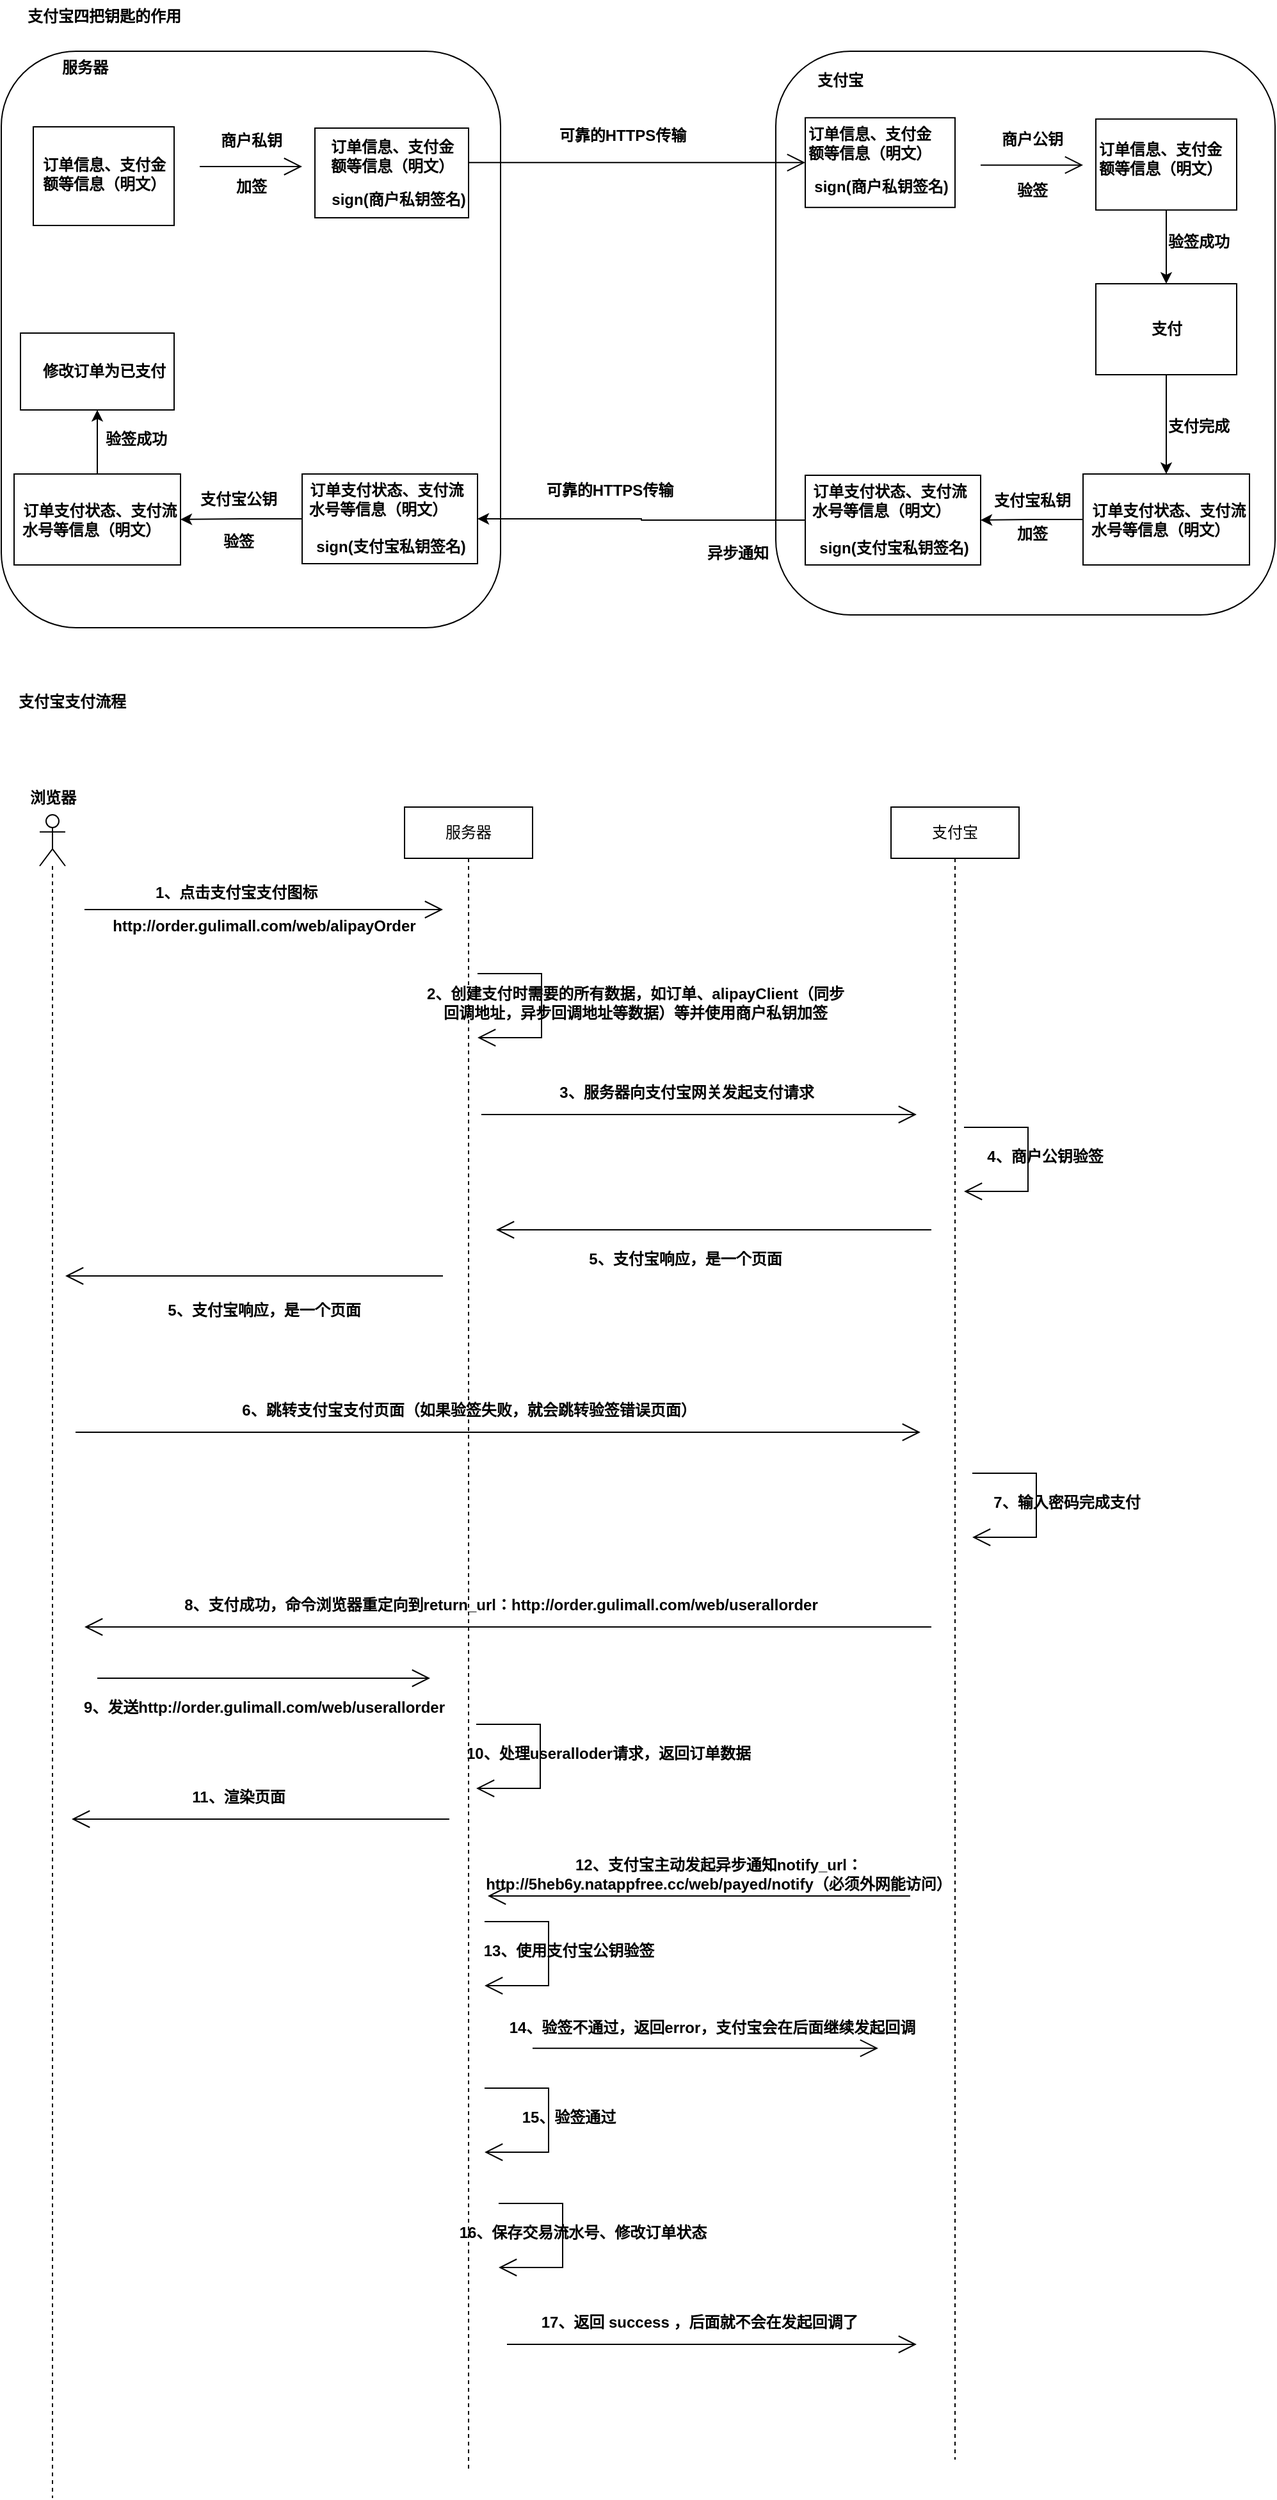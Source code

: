 <mxfile version="21.3.2" type="github">
  <diagram name="第 1 页" id="V0CLP1AJc3eMLi_e2w1N">
    <mxGraphModel dx="1798" dy="1232" grid="1" gridSize="10" guides="1" tooltips="1" connect="1" arrows="1" fold="1" page="1" pageScale="1" pageWidth="827" pageHeight="1169" math="0" shadow="0">
      <root>
        <mxCell id="0" />
        <mxCell id="1" parent="0" />
        <mxCell id="Gzzt9cg2-Gzr6qvwIWBU-1" value="" style="rounded=1;whiteSpace=wrap;html=1;" parent="1" vertex="1">
          <mxGeometry x="55" y="90" width="390" height="450" as="geometry" />
        </mxCell>
        <mxCell id="Gzzt9cg2-Gzr6qvwIWBU-3" value="服务器" style="text;align=center;fontStyle=1;verticalAlign=middle;spacingLeft=3;spacingRight=3;strokeColor=none;rotatable=0;points=[[0,0.5],[1,0.5]];portConstraint=eastwest;html=1;" parent="1" vertex="1">
          <mxGeometry x="80" y="90" width="80" height="26" as="geometry" />
        </mxCell>
        <mxCell id="Gzzt9cg2-Gzr6qvwIWBU-4" value="" style="rounded=1;whiteSpace=wrap;html=1;" parent="1" vertex="1">
          <mxGeometry x="660" y="90" width="390" height="440" as="geometry" />
        </mxCell>
        <mxCell id="Gzzt9cg2-Gzr6qvwIWBU-5" value="支付宝" style="text;align=center;fontStyle=1;verticalAlign=middle;spacingLeft=3;spacingRight=3;strokeColor=none;rotatable=0;points=[[0,0.5],[1,0.5]];portConstraint=eastwest;html=1;" parent="1" vertex="1">
          <mxGeometry x="670" y="99.91" width="80" height="26" as="geometry" />
        </mxCell>
        <mxCell id="Gzzt9cg2-Gzr6qvwIWBU-11" value="支付宝四把钥匙的作用" style="text;align=center;fontStyle=1;verticalAlign=middle;spacingLeft=3;spacingRight=3;strokeColor=none;rotatable=0;points=[[0,0.5],[1,0.5]];portConstraint=eastwest;html=1;" parent="1" vertex="1">
          <mxGeometry x="95" y="50" width="80" height="26" as="geometry" />
        </mxCell>
        <mxCell id="Gzzt9cg2-Gzr6qvwIWBU-13" value="商户私钥" style="text;align=center;fontStyle=1;verticalAlign=middle;spacingLeft=3;spacingRight=3;strokeColor=none;rotatable=0;points=[[0,0.5],[1,0.5]];portConstraint=eastwest;html=1;" parent="1" vertex="1">
          <mxGeometry x="210" y="147" width="80" height="26" as="geometry" />
        </mxCell>
        <mxCell id="Gzzt9cg2-Gzr6qvwIWBU-17" value="" style="rounded=0;whiteSpace=wrap;html=1;" parent="1" vertex="1">
          <mxGeometry x="300" y="150" width="120" height="70" as="geometry" />
        </mxCell>
        <mxCell id="Gzzt9cg2-Gzr6qvwIWBU-19" value="订单信息、支付金&lt;br style=&quot;border-color: var(--border-color);&quot;&gt;额等信息（明文）" style="text;align=center;fontStyle=1;verticalAlign=middle;spacingLeft=3;spacingRight=3;strokeColor=none;rotatable=0;points=[[0,0.5],[1,0.5]];portConstraint=eastwest;html=1;" parent="1" vertex="1">
          <mxGeometry x="320" y="158.91" width="80" height="26" as="geometry" />
        </mxCell>
        <mxCell id="Gzzt9cg2-Gzr6qvwIWBU-20" value="sign(商户私钥签名)" style="text;align=center;fontStyle=1;verticalAlign=middle;spacingLeft=3;spacingRight=3;strokeColor=none;rotatable=0;points=[[0,0.5],[1,0.5]];portConstraint=eastwest;html=1;" parent="1" vertex="1">
          <mxGeometry x="325" y="193" width="80" height="26" as="geometry" />
        </mxCell>
        <mxCell id="Gzzt9cg2-Gzr6qvwIWBU-26" value="可靠的HTTPS传输" style="text;align=center;fontStyle=1;verticalAlign=middle;spacingLeft=3;spacingRight=3;strokeColor=none;rotatable=0;points=[[0,0.5],[1,0.5]];portConstraint=eastwest;html=1;" parent="1" vertex="1">
          <mxGeometry x="500" y="142.91" width="80" height="26" as="geometry" />
        </mxCell>
        <mxCell id="Gzzt9cg2-Gzr6qvwIWBU-29" value="" style="rounded=0;whiteSpace=wrap;html=1;" parent="1" vertex="1">
          <mxGeometry x="80" y="149" width="110" height="77" as="geometry" />
        </mxCell>
        <mxCell id="Gzzt9cg2-Gzr6qvwIWBU-30" value="订单信息、支付金&lt;br&gt;额等信息（明文）" style="text;align=center;fontStyle=1;verticalAlign=middle;spacingLeft=3;spacingRight=3;strokeColor=none;rotatable=0;points=[[0,0.5],[1,0.5]];portConstraint=eastwest;html=1;" parent="1" vertex="1">
          <mxGeometry x="95" y="173" width="80" height="26" as="geometry" />
        </mxCell>
        <mxCell id="Gzzt9cg2-Gzr6qvwIWBU-33" value="" style="endArrow=open;endFill=1;endSize=12;html=1;rounded=0;" parent="1" edge="1">
          <mxGeometry width="160" relative="1" as="geometry">
            <mxPoint x="210" y="180" as="sourcePoint" />
            <mxPoint x="290" y="180" as="targetPoint" />
          </mxGeometry>
        </mxCell>
        <mxCell id="Gzzt9cg2-Gzr6qvwIWBU-34" value="加签" style="text;align=center;fontStyle=1;verticalAlign=middle;spacingLeft=3;spacingRight=3;strokeColor=none;rotatable=0;points=[[0,0.5],[1,0.5]];portConstraint=eastwest;html=1;" parent="1" vertex="1">
          <mxGeometry x="210" y="183" width="80" height="26" as="geometry" />
        </mxCell>
        <mxCell id="Gzzt9cg2-Gzr6qvwIWBU-35" value="商户公钥" style="text;align=center;fontStyle=1;verticalAlign=middle;spacingLeft=3;spacingRight=3;strokeColor=none;rotatable=0;points=[[0,0.5],[1,0.5]];portConstraint=eastwest;html=1;" parent="1" vertex="1">
          <mxGeometry x="820" y="145.82" width="80" height="26" as="geometry" />
        </mxCell>
        <mxCell id="Gzzt9cg2-Gzr6qvwIWBU-36" value="" style="rounded=0;whiteSpace=wrap;html=1;" parent="1" vertex="1">
          <mxGeometry x="683" y="141.91" width="117" height="70" as="geometry" />
        </mxCell>
        <mxCell id="Gzzt9cg2-Gzr6qvwIWBU-37" value="订单信息、支付金&lt;br style=&quot;border-color: var(--border-color);&quot;&gt;额等信息（明文）" style="text;align=center;fontStyle=1;verticalAlign=middle;spacingLeft=3;spacingRight=3;strokeColor=none;rotatable=0;points=[[0,0.5],[1,0.5]];portConstraint=eastwest;html=1;" parent="1" vertex="1">
          <mxGeometry x="693" y="148.91" width="80" height="26" as="geometry" />
        </mxCell>
        <mxCell id="Gzzt9cg2-Gzr6qvwIWBU-38" value="sign(商户私钥签名)" style="text;align=center;fontStyle=1;verticalAlign=middle;spacingLeft=3;spacingRight=3;strokeColor=none;rotatable=0;points=[[0,0.5],[1,0.5]];portConstraint=eastwest;html=1;" parent="1" vertex="1">
          <mxGeometry x="701.5" y="183" width="80" height="26" as="geometry" />
        </mxCell>
        <mxCell id="Gzzt9cg2-Gzr6qvwIWBU-50" style="edgeStyle=orthogonalEdgeStyle;rounded=0;orthogonalLoop=1;jettySize=auto;html=1;exitX=0.5;exitY=1;exitDx=0;exitDy=0;" parent="1" source="Gzzt9cg2-Gzr6qvwIWBU-39" target="Gzzt9cg2-Gzr6qvwIWBU-46" edge="1">
          <mxGeometry relative="1" as="geometry" />
        </mxCell>
        <mxCell id="Gzzt9cg2-Gzr6qvwIWBU-39" value="" style="rounded=0;whiteSpace=wrap;html=1;" parent="1" vertex="1">
          <mxGeometry x="910" y="142.91" width="110" height="71" as="geometry" />
        </mxCell>
        <mxCell id="Gzzt9cg2-Gzr6qvwIWBU-40" value="订单信息、支付金&lt;br style=&quot;border-color: var(--border-color);&quot;&gt;额等信息（明文）" style="text;align=center;fontStyle=1;verticalAlign=middle;spacingLeft=3;spacingRight=3;strokeColor=none;rotatable=0;points=[[0,0.5],[1,0.5]];portConstraint=eastwest;html=1;" parent="1" vertex="1">
          <mxGeometry x="920" y="160.91" width="80" height="26" as="geometry" />
        </mxCell>
        <mxCell id="Gzzt9cg2-Gzr6qvwIWBU-41" value="" style="endArrow=open;endFill=1;endSize=12;html=1;rounded=0;" parent="1" edge="1">
          <mxGeometry width="160" relative="1" as="geometry">
            <mxPoint x="820" y="178.82" as="sourcePoint" />
            <mxPoint x="900" y="178.82" as="targetPoint" />
          </mxGeometry>
        </mxCell>
        <mxCell id="Gzzt9cg2-Gzr6qvwIWBU-43" value="验签" style="text;align=center;fontStyle=1;verticalAlign=middle;spacingLeft=3;spacingRight=3;strokeColor=none;rotatable=0;points=[[0,0.5],[1,0.5]];portConstraint=eastwest;html=1;" parent="1" vertex="1">
          <mxGeometry x="820" y="185.91" width="80" height="26" as="geometry" />
        </mxCell>
        <mxCell id="Gzzt9cg2-Gzr6qvwIWBU-44" value="" style="endArrow=open;endFill=1;endSize=12;html=1;rounded=0;entryX=0;entryY=0.5;entryDx=0;entryDy=0;exitX=1;exitY=0.384;exitDx=0;exitDy=0;exitPerimeter=0;" parent="1" source="Gzzt9cg2-Gzr6qvwIWBU-17" target="Gzzt9cg2-Gzr6qvwIWBU-36" edge="1">
          <mxGeometry width="160" relative="1" as="geometry">
            <mxPoint x="430" y="180" as="sourcePoint" />
            <mxPoint x="590" y="180" as="targetPoint" />
          </mxGeometry>
        </mxCell>
        <mxCell id="Gzzt9cg2-Gzr6qvwIWBU-51" style="edgeStyle=orthogonalEdgeStyle;rounded=0;orthogonalLoop=1;jettySize=auto;html=1;exitX=0.5;exitY=1;exitDx=0;exitDy=0;" parent="1" source="Gzzt9cg2-Gzr6qvwIWBU-46" target="Gzzt9cg2-Gzr6qvwIWBU-47" edge="1">
          <mxGeometry relative="1" as="geometry" />
        </mxCell>
        <mxCell id="Gzzt9cg2-Gzr6qvwIWBU-46" value="" style="rounded=0;whiteSpace=wrap;html=1;" parent="1" vertex="1">
          <mxGeometry x="910" y="271.5" width="110" height="71" as="geometry" />
        </mxCell>
        <mxCell id="Gzzt9cg2-Gzr6qvwIWBU-59" style="edgeStyle=orthogonalEdgeStyle;rounded=0;orthogonalLoop=1;jettySize=auto;html=1;exitX=0;exitY=0.5;exitDx=0;exitDy=0;entryX=1;entryY=0.5;entryDx=0;entryDy=0;" parent="1" source="Gzzt9cg2-Gzr6qvwIWBU-47" target="Gzzt9cg2-Gzr6qvwIWBU-56" edge="1">
          <mxGeometry relative="1" as="geometry" />
        </mxCell>
        <mxCell id="Gzzt9cg2-Gzr6qvwIWBU-47" value="" style="rounded=0;whiteSpace=wrap;html=1;" parent="1" vertex="1">
          <mxGeometry x="900" y="420" width="130" height="71" as="geometry" />
        </mxCell>
        <mxCell id="Gzzt9cg2-Gzr6qvwIWBU-49" value="支付" style="text;align=center;fontStyle=1;verticalAlign=middle;spacingLeft=3;spacingRight=3;strokeColor=none;rotatable=0;points=[[0,0.5],[1,0.5]];portConstraint=eastwest;html=1;" parent="1" vertex="1">
          <mxGeometry x="925" y="294" width="80" height="26" as="geometry" />
        </mxCell>
        <mxCell id="Gzzt9cg2-Gzr6qvwIWBU-52" value="支付完成" style="text;align=center;fontStyle=1;verticalAlign=middle;spacingLeft=3;spacingRight=3;strokeColor=none;rotatable=0;points=[[0,0.5],[1,0.5]];portConstraint=eastwest;html=1;" parent="1" vertex="1">
          <mxGeometry x="950" y="370" width="80" height="26" as="geometry" />
        </mxCell>
        <mxCell id="Gzzt9cg2-Gzr6qvwIWBU-53" value="&amp;nbsp; &amp;nbsp; 订单支付状态、支付流&lt;br style=&quot;border-color: var(--border-color);&quot;&gt;水号等信息（明文）" style="text;align=center;fontStyle=1;verticalAlign=middle;spacingLeft=3;spacingRight=3;strokeColor=none;rotatable=0;points=[[0,0.5],[1,0.5]];portConstraint=eastwest;html=1;" parent="1" vertex="1">
          <mxGeometry x="920" y="442.5" width="80" height="26" as="geometry" />
        </mxCell>
        <mxCell id="Gzzt9cg2-Gzr6qvwIWBU-75" style="edgeStyle=orthogonalEdgeStyle;rounded=0;orthogonalLoop=1;jettySize=auto;html=1;exitX=0;exitY=0.5;exitDx=0;exitDy=0;" parent="1" source="Gzzt9cg2-Gzr6qvwIWBU-56" target="Gzzt9cg2-Gzr6qvwIWBU-62" edge="1">
          <mxGeometry relative="1" as="geometry" />
        </mxCell>
        <mxCell id="Gzzt9cg2-Gzr6qvwIWBU-56" value="" style="rounded=0;whiteSpace=wrap;html=1;" parent="1" vertex="1">
          <mxGeometry x="683" y="421" width="137" height="70" as="geometry" />
        </mxCell>
        <mxCell id="Gzzt9cg2-Gzr6qvwIWBU-57" value="&amp;nbsp; &amp;nbsp; 订单支付状态、支付流&lt;br&gt;水号等信息（明文）" style="text;align=center;fontStyle=1;verticalAlign=middle;spacingLeft=3;spacingRight=3;strokeColor=none;rotatable=0;points=[[0,0.5],[1,0.5]];portConstraint=eastwest;html=1;" parent="1" vertex="1">
          <mxGeometry x="701.5" y="428" width="80" height="26" as="geometry" />
        </mxCell>
        <mxCell id="Gzzt9cg2-Gzr6qvwIWBU-58" value="sign(支付宝私钥签名)" style="text;align=center;fontStyle=1;verticalAlign=middle;spacingLeft=3;spacingRight=3;strokeColor=none;rotatable=0;points=[[0,0.5],[1,0.5]];portConstraint=eastwest;html=1;" parent="1" vertex="1">
          <mxGeometry x="711.5" y="465" width="80" height="26" as="geometry" />
        </mxCell>
        <mxCell id="Gzzt9cg2-Gzr6qvwIWBU-60" value="支付宝私钥" style="text;align=center;fontStyle=1;verticalAlign=middle;spacingLeft=3;spacingRight=3;strokeColor=none;rotatable=0;points=[[0,0.5],[1,0.5]];portConstraint=eastwest;html=1;" parent="1" vertex="1">
          <mxGeometry x="820" y="428" width="80" height="26" as="geometry" />
        </mxCell>
        <mxCell id="Gzzt9cg2-Gzr6qvwIWBU-61" value="加签" style="text;align=center;fontStyle=1;verticalAlign=middle;spacingLeft=3;spacingRight=3;strokeColor=none;rotatable=0;points=[[0,0.5],[1,0.5]];portConstraint=eastwest;html=1;" parent="1" vertex="1">
          <mxGeometry x="820" y="454" width="80" height="26" as="geometry" />
        </mxCell>
        <mxCell id="Gzzt9cg2-Gzr6qvwIWBU-62" value="" style="rounded=0;whiteSpace=wrap;html=1;" parent="1" vertex="1">
          <mxGeometry x="290" y="420" width="137" height="70" as="geometry" />
        </mxCell>
        <mxCell id="Gzzt9cg2-Gzr6qvwIWBU-63" value="&amp;nbsp; &amp;nbsp; 订单支付状态、支付流&lt;br&gt;水号等信息（明文）" style="text;align=center;fontStyle=1;verticalAlign=middle;spacingLeft=3;spacingRight=3;strokeColor=none;rotatable=0;points=[[0,0.5],[1,0.5]];portConstraint=eastwest;html=1;" parent="1" vertex="1">
          <mxGeometry x="308.5" y="427" width="80" height="26" as="geometry" />
        </mxCell>
        <mxCell id="Gzzt9cg2-Gzr6qvwIWBU-64" value="sign(支付宝私钥签名)" style="text;align=center;fontStyle=1;verticalAlign=middle;spacingLeft=3;spacingRight=3;strokeColor=none;rotatable=0;points=[[0,0.5],[1,0.5]];portConstraint=eastwest;html=1;" parent="1" vertex="1">
          <mxGeometry x="318.5" y="464" width="80" height="26" as="geometry" />
        </mxCell>
        <mxCell id="Gzzt9cg2-Gzr6qvwIWBU-81" style="edgeStyle=orthogonalEdgeStyle;rounded=0;orthogonalLoop=1;jettySize=auto;html=1;exitX=0.5;exitY=0;exitDx=0;exitDy=0;entryX=0.5;entryY=1;entryDx=0;entryDy=0;" parent="1" source="Gzzt9cg2-Gzr6qvwIWBU-66" target="Gzzt9cg2-Gzr6qvwIWBU-79" edge="1">
          <mxGeometry relative="1" as="geometry" />
        </mxCell>
        <mxCell id="Gzzt9cg2-Gzr6qvwIWBU-66" value="" style="rounded=0;whiteSpace=wrap;html=1;" parent="1" vertex="1">
          <mxGeometry x="65" y="420" width="130" height="71" as="geometry" />
        </mxCell>
        <mxCell id="Gzzt9cg2-Gzr6qvwIWBU-67" value="&amp;nbsp; &amp;nbsp; 订单支付状态、支付流&lt;br style=&quot;border-color: var(--border-color);&quot;&gt;水号等信息（明文）" style="text;align=center;fontStyle=1;verticalAlign=middle;spacingLeft=3;spacingRight=3;strokeColor=none;rotatable=0;points=[[0,0.5],[1,0.5]];portConstraint=eastwest;html=1;" parent="1" vertex="1">
          <mxGeometry x="85" y="442.5" width="80" height="26" as="geometry" />
        </mxCell>
        <mxCell id="Gzzt9cg2-Gzr6qvwIWBU-70" style="edgeStyle=orthogonalEdgeStyle;rounded=0;orthogonalLoop=1;jettySize=auto;html=1;exitX=0;exitY=0.5;exitDx=0;exitDy=0;entryX=1;entryY=0.5;entryDx=0;entryDy=0;" parent="1" source="Gzzt9cg2-Gzr6qvwIWBU-62" target="Gzzt9cg2-Gzr6qvwIWBU-66" edge="1">
          <mxGeometry relative="1" as="geometry">
            <mxPoint x="200" y="458" as="targetPoint" />
            <mxPoint x="280" y="458" as="sourcePoint" />
          </mxGeometry>
        </mxCell>
        <mxCell id="Gzzt9cg2-Gzr6qvwIWBU-71" value="支付宝公钥" style="text;align=center;fontStyle=1;verticalAlign=middle;spacingLeft=3;spacingRight=3;strokeColor=none;rotatable=0;points=[[0,0.5],[1,0.5]];portConstraint=eastwest;html=1;" parent="1" vertex="1">
          <mxGeometry x="200" y="427" width="80" height="26" as="geometry" />
        </mxCell>
        <mxCell id="Gzzt9cg2-Gzr6qvwIWBU-74" value="验签" style="text;align=center;fontStyle=1;verticalAlign=middle;spacingLeft=3;spacingRight=3;strokeColor=none;rotatable=0;points=[[0,0.5],[1,0.5]];portConstraint=eastwest;html=1;" parent="1" vertex="1">
          <mxGeometry x="200" y="460" width="80" height="26" as="geometry" />
        </mxCell>
        <mxCell id="Gzzt9cg2-Gzr6qvwIWBU-76" value="可靠的HTTPS传输" style="text;align=center;fontStyle=1;verticalAlign=middle;spacingLeft=3;spacingRight=3;strokeColor=none;rotatable=0;points=[[0,0.5],[1,0.5]];portConstraint=eastwest;html=1;" parent="1" vertex="1">
          <mxGeometry x="490" y="420" width="80" height="26" as="geometry" />
        </mxCell>
        <mxCell id="Gzzt9cg2-Gzr6qvwIWBU-77" value="异步通知" style="text;align=center;fontStyle=1;verticalAlign=middle;spacingLeft=3;spacingRight=3;strokeColor=none;rotatable=0;points=[[0,0.5],[1,0.5]];portConstraint=eastwest;html=1;" parent="1" vertex="1">
          <mxGeometry x="590" y="468.5" width="80" height="26" as="geometry" />
        </mxCell>
        <mxCell id="Gzzt9cg2-Gzr6qvwIWBU-78" value="验签成功" style="text;align=center;fontStyle=1;verticalAlign=middle;spacingLeft=3;spacingRight=3;strokeColor=none;rotatable=0;points=[[0,0.5],[1,0.5]];portConstraint=eastwest;html=1;" parent="1" vertex="1">
          <mxGeometry x="950" y="226" width="80" height="26" as="geometry" />
        </mxCell>
        <mxCell id="Gzzt9cg2-Gzr6qvwIWBU-79" value="" style="rounded=0;whiteSpace=wrap;html=1;" parent="1" vertex="1">
          <mxGeometry x="70" y="310" width="120" height="60" as="geometry" />
        </mxCell>
        <mxCell id="Gzzt9cg2-Gzr6qvwIWBU-80" value="修改订单为已支付" style="text;align=center;fontStyle=1;verticalAlign=middle;spacingLeft=3;spacingRight=3;strokeColor=none;rotatable=0;points=[[0,0.5],[1,0.5]];portConstraint=eastwest;html=1;" parent="1" vertex="1">
          <mxGeometry x="95" y="327" width="80" height="26" as="geometry" />
        </mxCell>
        <mxCell id="Gzzt9cg2-Gzr6qvwIWBU-82" value="验签成功" style="text;align=center;fontStyle=1;verticalAlign=middle;spacingLeft=3;spacingRight=3;strokeColor=none;rotatable=0;points=[[0,0.5],[1,0.5]];portConstraint=eastwest;html=1;" parent="1" vertex="1">
          <mxGeometry x="120" y="380" width="80" height="26" as="geometry" />
        </mxCell>
        <mxCell id="Gzzt9cg2-Gzr6qvwIWBU-83" value="支付宝支付流程" style="text;align=center;fontStyle=1;verticalAlign=middle;spacingLeft=3;spacingRight=3;strokeColor=none;rotatable=0;points=[[0,0.5],[1,0.5]];portConstraint=eastwest;html=1;" parent="1" vertex="1">
          <mxGeometry x="70" y="585" width="80" height="26" as="geometry" />
        </mxCell>
        <mxCell id="EQu61GQedaLEuY1nATPw-1" value="" style="shape=umlLifeline;perimeter=lifelinePerimeter;whiteSpace=wrap;html=1;container=1;dropTarget=0;collapsible=0;recursiveResize=0;outlineConnect=0;portConstraint=eastwest;newEdgeStyle={&quot;edgeStyle&quot;:&quot;elbowEdgeStyle&quot;,&quot;elbow&quot;:&quot;vertical&quot;,&quot;curved&quot;:0,&quot;rounded&quot;:0};participant=umlActor;" vertex="1" parent="1">
          <mxGeometry x="85" y="686" width="20" height="1314" as="geometry" />
        </mxCell>
        <mxCell id="EQu61GQedaLEuY1nATPw-2" value="浏览器" style="text;align=center;fontStyle=1;verticalAlign=middle;spacingLeft=3;spacingRight=3;strokeColor=none;rotatable=0;points=[[0,0.5],[1,0.5]];portConstraint=eastwest;html=1;" vertex="1" parent="1">
          <mxGeometry x="55" y="660" width="80" height="26" as="geometry" />
        </mxCell>
        <mxCell id="EQu61GQedaLEuY1nATPw-3" value="服务器" style="shape=umlLifeline;perimeter=lifelinePerimeter;whiteSpace=wrap;html=1;container=1;dropTarget=0;collapsible=0;recursiveResize=0;outlineConnect=0;portConstraint=eastwest;newEdgeStyle={&quot;edgeStyle&quot;:&quot;elbowEdgeStyle&quot;,&quot;elbow&quot;:&quot;vertical&quot;,&quot;curved&quot;:0,&quot;rounded&quot;:0};" vertex="1" parent="1">
          <mxGeometry x="370" y="680" width="100" height="1300" as="geometry" />
        </mxCell>
        <mxCell id="EQu61GQedaLEuY1nATPw-4" value="支付宝" style="shape=umlLifeline;perimeter=lifelinePerimeter;whiteSpace=wrap;html=1;container=1;dropTarget=0;collapsible=0;recursiveResize=0;outlineConnect=0;portConstraint=eastwest;newEdgeStyle={&quot;edgeStyle&quot;:&quot;elbowEdgeStyle&quot;,&quot;elbow&quot;:&quot;vertical&quot;,&quot;curved&quot;:0,&quot;rounded&quot;:0};" vertex="1" parent="1">
          <mxGeometry x="750" y="680" width="100" height="1290" as="geometry" />
        </mxCell>
        <mxCell id="EQu61GQedaLEuY1nATPw-5" value="" style="endArrow=open;endFill=1;endSize=12;html=1;rounded=0;" edge="1" parent="1">
          <mxGeometry width="160" relative="1" as="geometry">
            <mxPoint x="120" y="760" as="sourcePoint" />
            <mxPoint x="400" y="760" as="targetPoint" />
          </mxGeometry>
        </mxCell>
        <mxCell id="EQu61GQedaLEuY1nATPw-6" value="1、点击支付宝支付图标&amp;nbsp;" style="text;align=center;fontStyle=1;verticalAlign=middle;spacingLeft=3;spacingRight=3;strokeColor=none;rotatable=0;points=[[0,0.5],[1,0.5]];portConstraint=eastwest;html=1;" vertex="1" parent="1">
          <mxGeometry x="200" y="734" width="80" height="26" as="geometry" />
        </mxCell>
        <mxCell id="EQu61GQedaLEuY1nATPw-7" value="http://order.gulimall.com/web/alipayOrder" style="text;align=center;fontStyle=1;verticalAlign=middle;spacingLeft=3;spacingRight=3;strokeColor=none;rotatable=0;points=[[0,0.5],[1,0.5]];portConstraint=eastwest;html=1;" vertex="1" parent="1">
          <mxGeometry x="220" y="760" width="80" height="26" as="geometry" />
        </mxCell>
        <mxCell id="EQu61GQedaLEuY1nATPw-10" value="" style="endArrow=open;endFill=1;endSize=12;html=1;rounded=0;" edge="1" parent="1">
          <mxGeometry width="160" relative="1" as="geometry">
            <mxPoint x="427" y="810" as="sourcePoint" />
            <mxPoint x="427" y="860" as="targetPoint" />
            <Array as="points">
              <mxPoint x="477" y="810" />
              <mxPoint x="477" y="860" />
            </Array>
          </mxGeometry>
        </mxCell>
        <mxCell id="EQu61GQedaLEuY1nATPw-11" value="2、创建支付时需要的所有数据，如订单、alipayClient（同步&lt;br&gt;回调地址，异步回调地址等数据）等并使用商户私钥加签" style="text;align=center;fontStyle=1;verticalAlign=middle;spacingLeft=3;spacingRight=3;strokeColor=none;rotatable=0;points=[[0,0.5],[1,0.5]];portConstraint=eastwest;html=1;" vertex="1" parent="1">
          <mxGeometry x="510" y="820" width="80" height="26" as="geometry" />
        </mxCell>
        <mxCell id="EQu61GQedaLEuY1nATPw-14" value="" style="endArrow=open;endFill=1;endSize=12;html=1;rounded=0;" edge="1" parent="1">
          <mxGeometry width="160" relative="1" as="geometry">
            <mxPoint x="430" y="920" as="sourcePoint" />
            <mxPoint x="770" y="920" as="targetPoint" />
          </mxGeometry>
        </mxCell>
        <mxCell id="EQu61GQedaLEuY1nATPw-15" value="3、服务器向支付宝网关发起支付请求" style="text;align=center;fontStyle=1;verticalAlign=middle;spacingLeft=3;spacingRight=3;strokeColor=none;rotatable=0;points=[[0,0.5],[1,0.5]];portConstraint=eastwest;html=1;" vertex="1" parent="1">
          <mxGeometry x="550" y="890" width="80" height="26" as="geometry" />
        </mxCell>
        <mxCell id="EQu61GQedaLEuY1nATPw-16" value="" style="endArrow=open;endFill=1;endSize=12;html=1;rounded=0;" edge="1" parent="1">
          <mxGeometry width="160" relative="1" as="geometry">
            <mxPoint x="781.5" y="1010" as="sourcePoint" />
            <mxPoint x="441.5" y="1010" as="targetPoint" />
          </mxGeometry>
        </mxCell>
        <mxCell id="EQu61GQedaLEuY1nATPw-17" value="5、支付宝响应，是一个页面" style="text;align=center;fontStyle=1;verticalAlign=middle;spacingLeft=3;spacingRight=3;strokeColor=none;rotatable=0;points=[[0,0.5],[1,0.5]];portConstraint=eastwest;html=1;" vertex="1" parent="1">
          <mxGeometry x="548.5" y="1020" width="80" height="26" as="geometry" />
        </mxCell>
        <mxCell id="EQu61GQedaLEuY1nATPw-18" value="" style="endArrow=open;endFill=1;endSize=12;html=1;rounded=0;" edge="1" parent="1">
          <mxGeometry width="160" relative="1" as="geometry">
            <mxPoint x="400" y="1046" as="sourcePoint" />
            <mxPoint x="105" y="1046" as="targetPoint" />
          </mxGeometry>
        </mxCell>
        <mxCell id="EQu61GQedaLEuY1nATPw-19" value="5、支付宝响应，是一个页面" style="text;align=center;fontStyle=1;verticalAlign=middle;spacingLeft=3;spacingRight=3;strokeColor=none;rotatable=0;points=[[0,0.5],[1,0.5]];portConstraint=eastwest;html=1;" vertex="1" parent="1">
          <mxGeometry x="220" y="1060" width="80" height="26" as="geometry" />
        </mxCell>
        <mxCell id="EQu61GQedaLEuY1nATPw-20" value="" style="endArrow=open;endFill=1;endSize=12;html=1;rounded=0;" edge="1" parent="1">
          <mxGeometry width="160" relative="1" as="geometry">
            <mxPoint x="113" y="1168" as="sourcePoint" />
            <mxPoint x="773" y="1168" as="targetPoint" />
          </mxGeometry>
        </mxCell>
        <mxCell id="EQu61GQedaLEuY1nATPw-21" value="6、跳转支付宝支付页面（如果验签失败，就会跳转验签错误页面）" style="text;align=center;fontStyle=1;verticalAlign=middle;spacingLeft=3;spacingRight=3;strokeColor=none;rotatable=0;points=[[0,0.5],[1,0.5]];portConstraint=eastwest;html=1;" vertex="1" parent="1">
          <mxGeometry x="380" y="1138" width="80" height="26" as="geometry" />
        </mxCell>
        <mxCell id="EQu61GQedaLEuY1nATPw-22" value="" style="endArrow=open;endFill=1;endSize=12;html=1;rounded=0;" edge="1" parent="1">
          <mxGeometry width="160" relative="1" as="geometry">
            <mxPoint x="813.5" y="1200" as="sourcePoint" />
            <mxPoint x="813.5" y="1250" as="targetPoint" />
            <Array as="points">
              <mxPoint x="863.5" y="1200" />
              <mxPoint x="863.5" y="1250" />
            </Array>
          </mxGeometry>
        </mxCell>
        <mxCell id="EQu61GQedaLEuY1nATPw-23" value="7、输入密码完成支付" style="text;align=center;fontStyle=1;verticalAlign=middle;spacingLeft=3;spacingRight=3;strokeColor=none;rotatable=0;points=[[0,0.5],[1,0.5]];portConstraint=eastwest;html=1;" vertex="1" parent="1">
          <mxGeometry x="846.5" y="1210" width="80" height="26" as="geometry" />
        </mxCell>
        <mxCell id="EQu61GQedaLEuY1nATPw-24" value="" style="endArrow=open;endFill=1;endSize=12;html=1;rounded=0;" edge="1" parent="1">
          <mxGeometry width="160" relative="1" as="geometry">
            <mxPoint x="807" y="930" as="sourcePoint" />
            <mxPoint x="807" y="980" as="targetPoint" />
            <Array as="points">
              <mxPoint x="857" y="930" />
              <mxPoint x="857" y="980" />
            </Array>
          </mxGeometry>
        </mxCell>
        <mxCell id="EQu61GQedaLEuY1nATPw-25" value="4、商户公钥验签" style="text;align=center;fontStyle=1;verticalAlign=middle;spacingLeft=3;spacingRight=3;strokeColor=none;rotatable=0;points=[[0,0.5],[1,0.5]];portConstraint=eastwest;html=1;" vertex="1" parent="1">
          <mxGeometry x="830" y="940" width="80" height="26" as="geometry" />
        </mxCell>
        <mxCell id="EQu61GQedaLEuY1nATPw-27" value="" style="endArrow=open;endFill=1;endSize=12;html=1;rounded=0;" edge="1" parent="1">
          <mxGeometry width="160" relative="1" as="geometry">
            <mxPoint x="781.5" y="1320" as="sourcePoint" />
            <mxPoint x="120" y="1320" as="targetPoint" />
          </mxGeometry>
        </mxCell>
        <mxCell id="EQu61GQedaLEuY1nATPw-28" value="8、支付成功，命令浏览器重定向到return_url：&lt;span style=&quot;background-color: initial;&quot;&gt;http://order.gulimall.com/web/userallorder&lt;/span&gt;" style="text;align=center;fontStyle=1;verticalAlign=middle;spacingLeft=3;spacingRight=3;strokeColor=none;rotatable=0;points=[[0,0.5],[1,0.5]];portConstraint=eastwest;html=1;" vertex="1" parent="1">
          <mxGeometry x="405" y="1290" width="80" height="26" as="geometry" />
        </mxCell>
        <mxCell id="EQu61GQedaLEuY1nATPw-31" value="" style="endArrow=open;endFill=1;endSize=12;html=1;rounded=0;" edge="1" parent="1">
          <mxGeometry width="160" relative="1" as="geometry">
            <mxPoint x="432.5" y="1550" as="sourcePoint" />
            <mxPoint x="432.5" y="1600" as="targetPoint" />
            <Array as="points">
              <mxPoint x="482.5" y="1550" />
              <mxPoint x="482.5" y="1600" />
            </Array>
          </mxGeometry>
        </mxCell>
        <mxCell id="EQu61GQedaLEuY1nATPw-34" value="13、使用支付宝公钥验签" style="text;align=center;fontStyle=1;verticalAlign=middle;spacingLeft=3;spacingRight=3;strokeColor=none;rotatable=0;points=[[0,0.5],[1,0.5]];portConstraint=eastwest;html=1;" vertex="1" parent="1">
          <mxGeometry x="457.5" y="1560" width="80" height="26" as="geometry" />
        </mxCell>
        <mxCell id="EQu61GQedaLEuY1nATPw-35" value="" style="endArrow=open;endFill=1;endSize=12;html=1;rounded=0;" edge="1" parent="1">
          <mxGeometry width="160" relative="1" as="geometry">
            <mxPoint x="470" y="1648.82" as="sourcePoint" />
            <mxPoint x="740" y="1648.82" as="targetPoint" />
          </mxGeometry>
        </mxCell>
        <mxCell id="EQu61GQedaLEuY1nATPw-36" value="14、验签不通过，返回error，支付宝会在后面继续发起回调" style="text;align=center;fontStyle=1;verticalAlign=middle;spacingLeft=3;spacingRight=3;strokeColor=none;rotatable=0;points=[[0,0.5],[1,0.5]];portConstraint=eastwest;html=1;" vertex="1" parent="1">
          <mxGeometry x="570" y="1620" width="80" height="26" as="geometry" />
        </mxCell>
        <mxCell id="EQu61GQedaLEuY1nATPw-37" value="" style="endArrow=open;endFill=1;endSize=12;html=1;rounded=0;" edge="1" parent="1">
          <mxGeometry width="160" relative="1" as="geometry">
            <mxPoint x="426" y="1396" as="sourcePoint" />
            <mxPoint x="426" y="1446" as="targetPoint" />
            <Array as="points">
              <mxPoint x="476" y="1396" />
              <mxPoint x="476" y="1446" />
            </Array>
          </mxGeometry>
        </mxCell>
        <mxCell id="EQu61GQedaLEuY1nATPw-38" value="10、处理useralloder请求，返回订单数据" style="text;align=center;fontStyle=1;verticalAlign=middle;spacingLeft=3;spacingRight=3;strokeColor=none;rotatable=0;points=[[0,0.5],[1,0.5]];portConstraint=eastwest;html=1;" vertex="1" parent="1">
          <mxGeometry x="489" y="1406" width="80" height="26" as="geometry" />
        </mxCell>
        <mxCell id="EQu61GQedaLEuY1nATPw-40" value="" style="endArrow=open;endFill=1;endSize=12;html=1;rounded=0;" edge="1" parent="1">
          <mxGeometry width="160" relative="1" as="geometry">
            <mxPoint x="405" y="1470" as="sourcePoint" />
            <mxPoint x="110" y="1470" as="targetPoint" />
          </mxGeometry>
        </mxCell>
        <mxCell id="EQu61GQedaLEuY1nATPw-41" value="11、渲染页面" style="text;align=center;fontStyle=1;verticalAlign=middle;spacingLeft=3;spacingRight=3;strokeColor=none;rotatable=0;points=[[0,0.5],[1,0.5]];portConstraint=eastwest;html=1;" vertex="1" parent="1">
          <mxGeometry x="200" y="1440" width="80" height="26" as="geometry" />
        </mxCell>
        <mxCell id="EQu61GQedaLEuY1nATPw-42" value="" style="endArrow=open;endFill=1;endSize=12;html=1;rounded=0;" edge="1" parent="1">
          <mxGeometry width="160" relative="1" as="geometry">
            <mxPoint x="765" y="1530" as="sourcePoint" />
            <mxPoint x="435" y="1530" as="targetPoint" />
          </mxGeometry>
        </mxCell>
        <mxCell id="EQu61GQedaLEuY1nATPw-43" value="12、支付宝主动发起异步通知notify_url：&lt;br&gt;http://5heb6y.natappfree.cc/web/payed/notify（必须外网能访问）" style="text;align=center;fontStyle=1;verticalAlign=middle;spacingLeft=3;spacingRight=3;strokeColor=none;rotatable=0;points=[[0,0.5],[1,0.5]];portConstraint=eastwest;html=1;" vertex="1" parent="1">
          <mxGeometry x="575" y="1500" width="80" height="26" as="geometry" />
        </mxCell>
        <mxCell id="EQu61GQedaLEuY1nATPw-46" value="" style="endArrow=open;endFill=1;endSize=12;html=1;rounded=0;" edge="1" parent="1">
          <mxGeometry width="160" relative="1" as="geometry">
            <mxPoint x="130" y="1360" as="sourcePoint" />
            <mxPoint x="390" y="1360" as="targetPoint" />
          </mxGeometry>
        </mxCell>
        <mxCell id="EQu61GQedaLEuY1nATPw-47" value="9、发送http://order.gulimall.com/web/userallorder" style="text;align=center;fontStyle=1;verticalAlign=middle;spacingLeft=3;spacingRight=3;strokeColor=none;rotatable=0;points=[[0,0.5],[1,0.5]];portConstraint=eastwest;html=1;" vertex="1" parent="1">
          <mxGeometry x="220" y="1370" width="80" height="26" as="geometry" />
        </mxCell>
        <mxCell id="EQu61GQedaLEuY1nATPw-48" value="" style="endArrow=open;endFill=1;endSize=12;html=1;rounded=0;" edge="1" parent="1">
          <mxGeometry width="160" relative="1" as="geometry">
            <mxPoint x="432.5" y="1680" as="sourcePoint" />
            <mxPoint x="432.5" y="1730" as="targetPoint" />
            <Array as="points">
              <mxPoint x="482.5" y="1680" />
              <mxPoint x="482.5" y="1730" />
            </Array>
          </mxGeometry>
        </mxCell>
        <mxCell id="EQu61GQedaLEuY1nATPw-49" value="15、验签通过" style="text;align=center;fontStyle=1;verticalAlign=middle;spacingLeft=3;spacingRight=3;strokeColor=none;rotatable=0;points=[[0,0.5],[1,0.5]];portConstraint=eastwest;html=1;" vertex="1" parent="1">
          <mxGeometry x="457.5" y="1690" width="80" height="26" as="geometry" />
        </mxCell>
        <mxCell id="EQu61GQedaLEuY1nATPw-50" value="" style="endArrow=open;endFill=1;endSize=12;html=1;rounded=0;" edge="1" parent="1">
          <mxGeometry width="160" relative="1" as="geometry">
            <mxPoint x="443.5" y="1770" as="sourcePoint" />
            <mxPoint x="443.5" y="1820" as="targetPoint" />
            <Array as="points">
              <mxPoint x="493.5" y="1770" />
              <mxPoint x="493.5" y="1820" />
            </Array>
          </mxGeometry>
        </mxCell>
        <mxCell id="EQu61GQedaLEuY1nATPw-51" value="16、保存交易流水号、修改订单状态" style="text;align=center;fontStyle=1;verticalAlign=middle;spacingLeft=3;spacingRight=3;strokeColor=none;rotatable=0;points=[[0,0.5],[1,0.5]];portConstraint=eastwest;html=1;" vertex="1" parent="1">
          <mxGeometry x="468.5" y="1780" width="80" height="26" as="geometry" />
        </mxCell>
        <mxCell id="EQu61GQedaLEuY1nATPw-52" value="" style="endArrow=open;endFill=1;endSize=12;html=1;rounded=0;" edge="1" parent="1">
          <mxGeometry width="160" relative="1" as="geometry">
            <mxPoint x="450" y="1880" as="sourcePoint" />
            <mxPoint x="770" y="1880" as="targetPoint" />
          </mxGeometry>
        </mxCell>
        <mxCell id="EQu61GQedaLEuY1nATPw-53" value="17、返回 success ，后面就不会在发起回调了" style="text;align=center;fontStyle=1;verticalAlign=middle;spacingLeft=3;spacingRight=3;strokeColor=none;rotatable=0;points=[[0,0.5],[1,0.5]];portConstraint=eastwest;html=1;" vertex="1" parent="1">
          <mxGeometry x="560" y="1850" width="80" height="26" as="geometry" />
        </mxCell>
      </root>
    </mxGraphModel>
  </diagram>
</mxfile>
